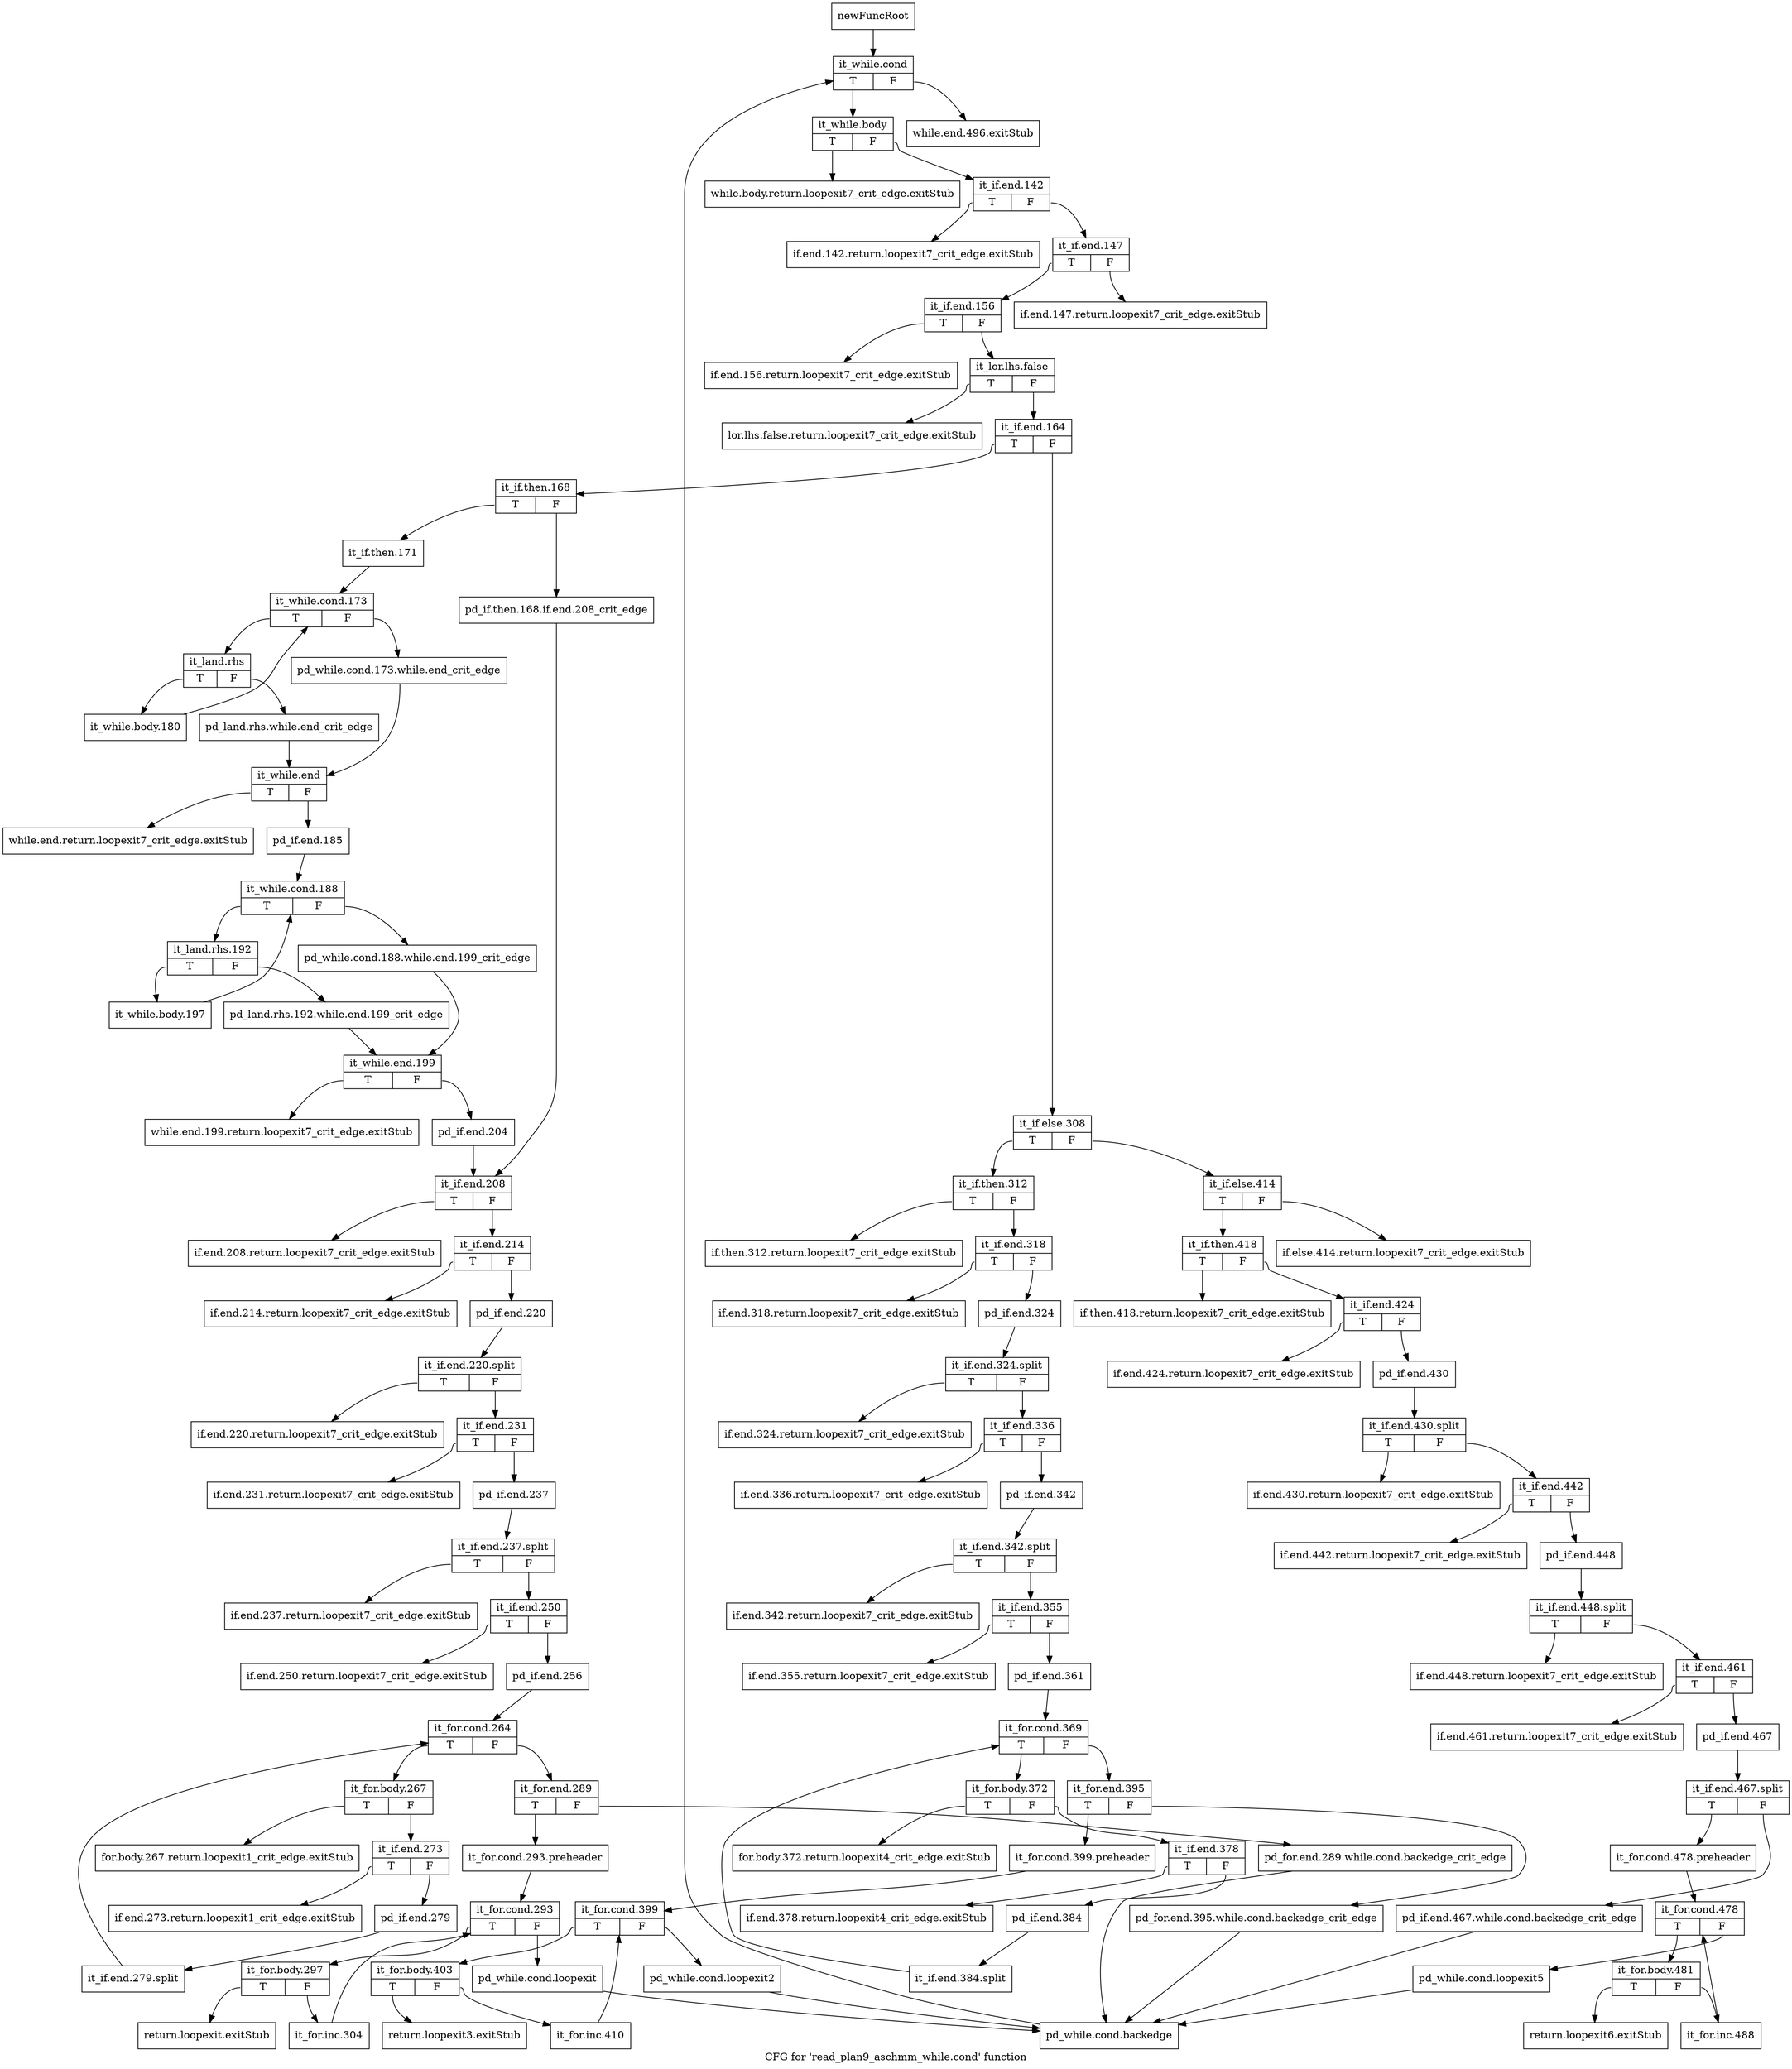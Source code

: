 digraph "CFG for 'read_plan9_aschmm_while.cond' function" {
	label="CFG for 'read_plan9_aschmm_while.cond' function";

	Node0x3102c00 [shape=record,label="{newFuncRoot}"];
	Node0x3102c00 -> Node0x31036f0;
	Node0x3102c50 [shape=record,label="{while.end.496.exitStub}"];
	Node0x3102ca0 [shape=record,label="{while.body.return.loopexit7_crit_edge.exitStub}"];
	Node0x3102cf0 [shape=record,label="{if.end.142.return.loopexit7_crit_edge.exitStub}"];
	Node0x3102d40 [shape=record,label="{if.end.147.return.loopexit7_crit_edge.exitStub}"];
	Node0x3102d90 [shape=record,label="{if.end.156.return.loopexit7_crit_edge.exitStub}"];
	Node0x3102de0 [shape=record,label="{lor.lhs.false.return.loopexit7_crit_edge.exitStub}"];
	Node0x3102e30 [shape=record,label="{if.else.414.return.loopexit7_crit_edge.exitStub}"];
	Node0x3102e80 [shape=record,label="{if.then.418.return.loopexit7_crit_edge.exitStub}"];
	Node0x3102ed0 [shape=record,label="{if.end.424.return.loopexit7_crit_edge.exitStub}"];
	Node0x3102f20 [shape=record,label="{if.end.430.return.loopexit7_crit_edge.exitStub}"];
	Node0x3102f70 [shape=record,label="{if.end.442.return.loopexit7_crit_edge.exitStub}"];
	Node0x3102fc0 [shape=record,label="{if.end.448.return.loopexit7_crit_edge.exitStub}"];
	Node0x3103010 [shape=record,label="{if.end.461.return.loopexit7_crit_edge.exitStub}"];
	Node0x3103060 [shape=record,label="{return.loopexit6.exitStub}"];
	Node0x31030b0 [shape=record,label="{if.then.312.return.loopexit7_crit_edge.exitStub}"];
	Node0x3103100 [shape=record,label="{if.end.318.return.loopexit7_crit_edge.exitStub}"];
	Node0x3103150 [shape=record,label="{if.end.324.return.loopexit7_crit_edge.exitStub}"];
	Node0x31031a0 [shape=record,label="{if.end.336.return.loopexit7_crit_edge.exitStub}"];
	Node0x31031f0 [shape=record,label="{if.end.342.return.loopexit7_crit_edge.exitStub}"];
	Node0x3103240 [shape=record,label="{if.end.355.return.loopexit7_crit_edge.exitStub}"];
	Node0x3103290 [shape=record,label="{return.loopexit3.exitStub}"];
	Node0x31032e0 [shape=record,label="{for.body.372.return.loopexit4_crit_edge.exitStub}"];
	Node0x3103330 [shape=record,label="{if.end.378.return.loopexit4_crit_edge.exitStub}"];
	Node0x3103380 [shape=record,label="{while.end.return.loopexit7_crit_edge.exitStub}"];
	Node0x31033d0 [shape=record,label="{while.end.199.return.loopexit7_crit_edge.exitStub}"];
	Node0x3103420 [shape=record,label="{if.end.208.return.loopexit7_crit_edge.exitStub}"];
	Node0x3103470 [shape=record,label="{if.end.214.return.loopexit7_crit_edge.exitStub}"];
	Node0x31034c0 [shape=record,label="{if.end.220.return.loopexit7_crit_edge.exitStub}"];
	Node0x3103510 [shape=record,label="{if.end.231.return.loopexit7_crit_edge.exitStub}"];
	Node0x3103560 [shape=record,label="{if.end.237.return.loopexit7_crit_edge.exitStub}"];
	Node0x31035b0 [shape=record,label="{if.end.250.return.loopexit7_crit_edge.exitStub}"];
	Node0x3103600 [shape=record,label="{return.loopexit.exitStub}"];
	Node0x3103650 [shape=record,label="{for.body.267.return.loopexit1_crit_edge.exitStub}"];
	Node0x31036a0 [shape=record,label="{if.end.273.return.loopexit1_crit_edge.exitStub}"];
	Node0x31036f0 [shape=record,label="{it_while.cond|{<s0>T|<s1>F}}"];
	Node0x31036f0:s0 -> Node0x3103740;
	Node0x31036f0:s1 -> Node0x3102c50;
	Node0x3103740 [shape=record,label="{it_while.body|{<s0>T|<s1>F}}"];
	Node0x3103740:s0 -> Node0x3102ca0;
	Node0x3103740:s1 -> Node0x3103790;
	Node0x3103790 [shape=record,label="{it_if.end.142|{<s0>T|<s1>F}}"];
	Node0x3103790:s0 -> Node0x3102cf0;
	Node0x3103790:s1 -> Node0x31037e0;
	Node0x31037e0 [shape=record,label="{it_if.end.147|{<s0>T|<s1>F}}"];
	Node0x31037e0:s0 -> Node0x3103830;
	Node0x31037e0:s1 -> Node0x3102d40;
	Node0x3103830 [shape=record,label="{it_if.end.156|{<s0>T|<s1>F}}"];
	Node0x3103830:s0 -> Node0x3102d90;
	Node0x3103830:s1 -> Node0x3103880;
	Node0x3103880 [shape=record,label="{it_lor.lhs.false|{<s0>T|<s1>F}}"];
	Node0x3103880:s0 -> Node0x3102de0;
	Node0x3103880:s1 -> Node0x31038d0;
	Node0x31038d0 [shape=record,label="{it_if.end.164|{<s0>T|<s1>F}}"];
	Node0x31038d0:s0 -> Node0x3104370;
	Node0x31038d0:s1 -> Node0x3103920;
	Node0x3103920 [shape=record,label="{it_if.else.308|{<s0>T|<s1>F}}"];
	Node0x3103920:s0 -> Node0x3103dd0;
	Node0x3103920:s1 -> Node0x3103970;
	Node0x3103970 [shape=record,label="{it_if.else.414|{<s0>T|<s1>F}}"];
	Node0x3103970:s0 -> Node0x31039c0;
	Node0x3103970:s1 -> Node0x3102e30;
	Node0x31039c0 [shape=record,label="{it_if.then.418|{<s0>T|<s1>F}}"];
	Node0x31039c0:s0 -> Node0x3102e80;
	Node0x31039c0:s1 -> Node0x3103a10;
	Node0x3103a10 [shape=record,label="{it_if.end.424|{<s0>T|<s1>F}}"];
	Node0x3103a10:s0 -> Node0x3102ed0;
	Node0x3103a10:s1 -> Node0x3103a60;
	Node0x3103a60 [shape=record,label="{pd_if.end.430}"];
	Node0x3103a60 -> Node0x3834e20;
	Node0x3834e20 [shape=record,label="{it_if.end.430.split|{<s0>T|<s1>F}}"];
	Node0x3834e20:s0 -> Node0x3102f20;
	Node0x3834e20:s1 -> Node0x3103ab0;
	Node0x3103ab0 [shape=record,label="{it_if.end.442|{<s0>T|<s1>F}}"];
	Node0x3103ab0:s0 -> Node0x3102f70;
	Node0x3103ab0:s1 -> Node0x3103b00;
	Node0x3103b00 [shape=record,label="{pd_if.end.448}"];
	Node0x3103b00 -> Node0x3834c50;
	Node0x3834c50 [shape=record,label="{it_if.end.448.split|{<s0>T|<s1>F}}"];
	Node0x3834c50:s0 -> Node0x3102fc0;
	Node0x3834c50:s1 -> Node0x3103b50;
	Node0x3103b50 [shape=record,label="{it_if.end.461|{<s0>T|<s1>F}}"];
	Node0x3103b50:s0 -> Node0x3103010;
	Node0x3103b50:s1 -> Node0x3103ba0;
	Node0x3103ba0 [shape=record,label="{pd_if.end.467}"];
	Node0x3103ba0 -> Node0x3834fe0;
	Node0x3834fe0 [shape=record,label="{it_if.end.467.split|{<s0>T|<s1>F}}"];
	Node0x3834fe0:s0 -> Node0x3103c40;
	Node0x3834fe0:s1 -> Node0x3103bf0;
	Node0x3103bf0 [shape=record,label="{pd_if.end.467.while.cond.backedge_crit_edge}"];
	Node0x3103bf0 -> Node0x3104c30;
	Node0x3103c40 [shape=record,label="{it_for.cond.478.preheader}"];
	Node0x3103c40 -> Node0x3103c90;
	Node0x3103c90 [shape=record,label="{it_for.cond.478|{<s0>T|<s1>F}}"];
	Node0x3103c90:s0 -> Node0x3103d30;
	Node0x3103c90:s1 -> Node0x3103ce0;
	Node0x3103ce0 [shape=record,label="{pd_while.cond.loopexit5}"];
	Node0x3103ce0 -> Node0x3104c30;
	Node0x3103d30 [shape=record,label="{it_for.body.481|{<s0>T|<s1>F}}"];
	Node0x3103d30:s0 -> Node0x3103060;
	Node0x3103d30:s1 -> Node0x3103d80;
	Node0x3103d80 [shape=record,label="{it_for.inc.488}"];
	Node0x3103d80 -> Node0x3103c90;
	Node0x3103dd0 [shape=record,label="{it_if.then.312|{<s0>T|<s1>F}}"];
	Node0x3103dd0:s0 -> Node0x31030b0;
	Node0x3103dd0:s1 -> Node0x3103e20;
	Node0x3103e20 [shape=record,label="{it_if.end.318|{<s0>T|<s1>F}}"];
	Node0x3103e20:s0 -> Node0x3103100;
	Node0x3103e20:s1 -> Node0x3103e70;
	Node0x3103e70 [shape=record,label="{pd_if.end.324}"];
	Node0x3103e70 -> Node0x3835490;
	Node0x3835490 [shape=record,label="{it_if.end.324.split|{<s0>T|<s1>F}}"];
	Node0x3835490:s0 -> Node0x3103150;
	Node0x3835490:s1 -> Node0x3103ec0;
	Node0x3103ec0 [shape=record,label="{it_if.end.336|{<s0>T|<s1>F}}"];
	Node0x3103ec0:s0 -> Node0x31031a0;
	Node0x3103ec0:s1 -> Node0x3103f10;
	Node0x3103f10 [shape=record,label="{pd_if.end.342}"];
	Node0x3103f10 -> Node0x3835a10;
	Node0x3835a10 [shape=record,label="{it_if.end.342.split|{<s0>T|<s1>F}}"];
	Node0x3835a10:s0 -> Node0x31031f0;
	Node0x3835a10:s1 -> Node0x3103f60;
	Node0x3103f60 [shape=record,label="{it_if.end.355|{<s0>T|<s1>F}}"];
	Node0x3103f60:s0 -> Node0x3103240;
	Node0x3103f60:s1 -> Node0x3103fb0;
	Node0x3103fb0 [shape=record,label="{pd_if.end.361}"];
	Node0x3103fb0 -> Node0x3104000;
	Node0x3104000 [shape=record,label="{it_for.cond.369|{<s0>T|<s1>F}}"];
	Node0x3104000:s0 -> Node0x3104280;
	Node0x3104000:s1 -> Node0x3104050;
	Node0x3104050 [shape=record,label="{it_for.end.395|{<s0>T|<s1>F}}"];
	Node0x3104050:s0 -> Node0x31040f0;
	Node0x3104050:s1 -> Node0x31040a0;
	Node0x31040a0 [shape=record,label="{pd_for.end.395.while.cond.backedge_crit_edge}"];
	Node0x31040a0 -> Node0x3104c30;
	Node0x31040f0 [shape=record,label="{it_for.cond.399.preheader}"];
	Node0x31040f0 -> Node0x3104140;
	Node0x3104140 [shape=record,label="{it_for.cond.399|{<s0>T|<s1>F}}"];
	Node0x3104140:s0 -> Node0x31041e0;
	Node0x3104140:s1 -> Node0x3104190;
	Node0x3104190 [shape=record,label="{pd_while.cond.loopexit2}"];
	Node0x3104190 -> Node0x3104c30;
	Node0x31041e0 [shape=record,label="{it_for.body.403|{<s0>T|<s1>F}}"];
	Node0x31041e0:s0 -> Node0x3103290;
	Node0x31041e0:s1 -> Node0x3104230;
	Node0x3104230 [shape=record,label="{it_for.inc.410}"];
	Node0x3104230 -> Node0x3104140;
	Node0x3104280 [shape=record,label="{it_for.body.372|{<s0>T|<s1>F}}"];
	Node0x3104280:s0 -> Node0x31032e0;
	Node0x3104280:s1 -> Node0x31042d0;
	Node0x31042d0 [shape=record,label="{it_if.end.378|{<s0>T|<s1>F}}"];
	Node0x31042d0:s0 -> Node0x3103330;
	Node0x31042d0:s1 -> Node0x3104320;
	Node0x3104320 [shape=record,label="{pd_if.end.384}"];
	Node0x3104320 -> Node0x3836550;
	Node0x3836550 [shape=record,label="{it_if.end.384.split}"];
	Node0x3836550 -> Node0x3104000;
	Node0x3104370 [shape=record,label="{it_if.then.168|{<s0>T|<s1>F}}"];
	Node0x3104370:s0 -> Node0x3104410;
	Node0x3104370:s1 -> Node0x31043c0;
	Node0x31043c0 [shape=record,label="{pd_if.then.168.if.end.208_crit_edge}"];
	Node0x31043c0 -> Node0x3104820;
	Node0x3104410 [shape=record,label="{it_if.then.171}"];
	Node0x3104410 -> Node0x3104460;
	Node0x3104460 [shape=record,label="{it_while.cond.173|{<s0>T|<s1>F}}"];
	Node0x3104460:s0 -> Node0x3104500;
	Node0x3104460:s1 -> Node0x31044b0;
	Node0x31044b0 [shape=record,label="{pd_while.cond.173.while.end_crit_edge}"];
	Node0x31044b0 -> Node0x31045a0;
	Node0x3104500 [shape=record,label="{it_land.rhs|{<s0>T|<s1>F}}"];
	Node0x3104500:s0 -> Node0x3104e60;
	Node0x3104500:s1 -> Node0x3104550;
	Node0x3104550 [shape=record,label="{pd_land.rhs.while.end_crit_edge}"];
	Node0x3104550 -> Node0x31045a0;
	Node0x31045a0 [shape=record,label="{it_while.end|{<s0>T|<s1>F}}"];
	Node0x31045a0:s0 -> Node0x3103380;
	Node0x31045a0:s1 -> Node0x31045f0;
	Node0x31045f0 [shape=record,label="{pd_if.end.185}"];
	Node0x31045f0 -> Node0x3104640;
	Node0x3104640 [shape=record,label="{it_while.cond.188|{<s0>T|<s1>F}}"];
	Node0x3104640:s0 -> Node0x31046e0;
	Node0x3104640:s1 -> Node0x3104690;
	Node0x3104690 [shape=record,label="{pd_while.cond.188.while.end.199_crit_edge}"];
	Node0x3104690 -> Node0x3104780;
	Node0x31046e0 [shape=record,label="{it_land.rhs.192|{<s0>T|<s1>F}}"];
	Node0x31046e0:s0 -> Node0x3104e10;
	Node0x31046e0:s1 -> Node0x3104730;
	Node0x3104730 [shape=record,label="{pd_land.rhs.192.while.end.199_crit_edge}"];
	Node0x3104730 -> Node0x3104780;
	Node0x3104780 [shape=record,label="{it_while.end.199|{<s0>T|<s1>F}}"];
	Node0x3104780:s0 -> Node0x31033d0;
	Node0x3104780:s1 -> Node0x31047d0;
	Node0x31047d0 [shape=record,label="{pd_if.end.204}"];
	Node0x31047d0 -> Node0x3104820;
	Node0x3104820 [shape=record,label="{it_if.end.208|{<s0>T|<s1>F}}"];
	Node0x3104820:s0 -> Node0x3103420;
	Node0x3104820:s1 -> Node0x3104870;
	Node0x3104870 [shape=record,label="{it_if.end.214|{<s0>T|<s1>F}}"];
	Node0x3104870:s0 -> Node0x3103470;
	Node0x3104870:s1 -> Node0x31048c0;
	Node0x31048c0 [shape=record,label="{pd_if.end.220}"];
	Node0x31048c0 -> Node0x3834480;
	Node0x3834480 [shape=record,label="{it_if.end.220.split|{<s0>T|<s1>F}}"];
	Node0x3834480:s0 -> Node0x31034c0;
	Node0x3834480:s1 -> Node0x3104910;
	Node0x3104910 [shape=record,label="{it_if.end.231|{<s0>T|<s1>F}}"];
	Node0x3104910:s0 -> Node0x3103510;
	Node0x3104910:s1 -> Node0x3104960;
	Node0x3104960 [shape=record,label="{pd_if.end.237}"];
	Node0x3104960 -> Node0x3833e80;
	Node0x3833e80 [shape=record,label="{it_if.end.237.split|{<s0>T|<s1>F}}"];
	Node0x3833e80:s0 -> Node0x3103560;
	Node0x3833e80:s1 -> Node0x31049b0;
	Node0x31049b0 [shape=record,label="{it_if.end.250|{<s0>T|<s1>F}}"];
	Node0x31049b0:s0 -> Node0x31035b0;
	Node0x31049b0:s1 -> Node0x3104a00;
	Node0x3104a00 [shape=record,label="{pd_if.end.256}"];
	Node0x3104a00 -> Node0x3104a50;
	Node0x3104a50 [shape=record,label="{it_for.cond.264|{<s0>T|<s1>F}}"];
	Node0x3104a50:s0 -> Node0x3104d20;
	Node0x3104a50:s1 -> Node0x3104aa0;
	Node0x3104aa0 [shape=record,label="{it_for.end.289|{<s0>T|<s1>F}}"];
	Node0x3104aa0:s0 -> Node0x3104b40;
	Node0x3104aa0:s1 -> Node0x3104af0;
	Node0x3104af0 [shape=record,label="{pd_for.end.289.while.cond.backedge_crit_edge}"];
	Node0x3104af0 -> Node0x3104c30;
	Node0x3104b40 [shape=record,label="{it_for.cond.293.preheader}"];
	Node0x3104b40 -> Node0x3104b90;
	Node0x3104b90 [shape=record,label="{it_for.cond.293|{<s0>T|<s1>F}}"];
	Node0x3104b90:s0 -> Node0x3104c80;
	Node0x3104b90:s1 -> Node0x3104be0;
	Node0x3104be0 [shape=record,label="{pd_while.cond.loopexit}"];
	Node0x3104be0 -> Node0x3104c30;
	Node0x3104c30 [shape=record,label="{pd_while.cond.backedge}"];
	Node0x3104c30 -> Node0x31036f0;
	Node0x3104c80 [shape=record,label="{it_for.body.297|{<s0>T|<s1>F}}"];
	Node0x3104c80:s0 -> Node0x3103600;
	Node0x3104c80:s1 -> Node0x3104cd0;
	Node0x3104cd0 [shape=record,label="{it_for.inc.304}"];
	Node0x3104cd0 -> Node0x3104b90;
	Node0x3104d20 [shape=record,label="{it_for.body.267|{<s0>T|<s1>F}}"];
	Node0x3104d20:s0 -> Node0x3103650;
	Node0x3104d20:s1 -> Node0x3104d70;
	Node0x3104d70 [shape=record,label="{it_if.end.273|{<s0>T|<s1>F}}"];
	Node0x3104d70:s0 -> Node0x31036a0;
	Node0x3104d70:s1 -> Node0x3104dc0;
	Node0x3104dc0 [shape=record,label="{pd_if.end.279}"];
	Node0x3104dc0 -> Node0x38066c0;
	Node0x38066c0 [shape=record,label="{it_if.end.279.split}"];
	Node0x38066c0 -> Node0x3104a50;
	Node0x3104e10 [shape=record,label="{it_while.body.197}"];
	Node0x3104e10 -> Node0x3104640;
	Node0x3104e60 [shape=record,label="{it_while.body.180}"];
	Node0x3104e60 -> Node0x3104460;
}
